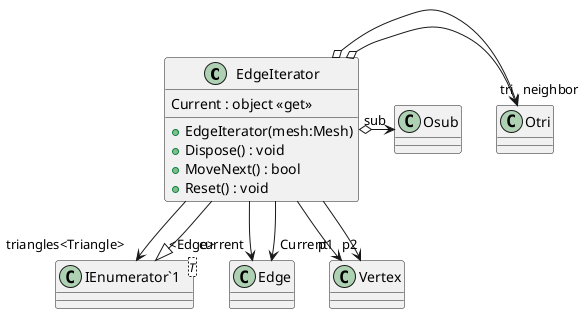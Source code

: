 @startuml
class EdgeIterator {
    + EdgeIterator(mesh:Mesh)
    + Dispose() : void
    Current : object <<get>>
    + MoveNext() : bool
    + Reset() : void
}
class "IEnumerator`1"<T> {
}
"IEnumerator`1" "<Edge>" <|-- EdgeIterator
EdgeIterator --> "triangles<Triangle>" "IEnumerator`1"
EdgeIterator o-> "tri" Otri
EdgeIterator o-> "neighbor" Otri
EdgeIterator o-> "sub" Osub
EdgeIterator --> "current" Edge
EdgeIterator --> "p1" Vertex
EdgeIterator --> "p2" Vertex
EdgeIterator --> "Current" Edge
@enduml
